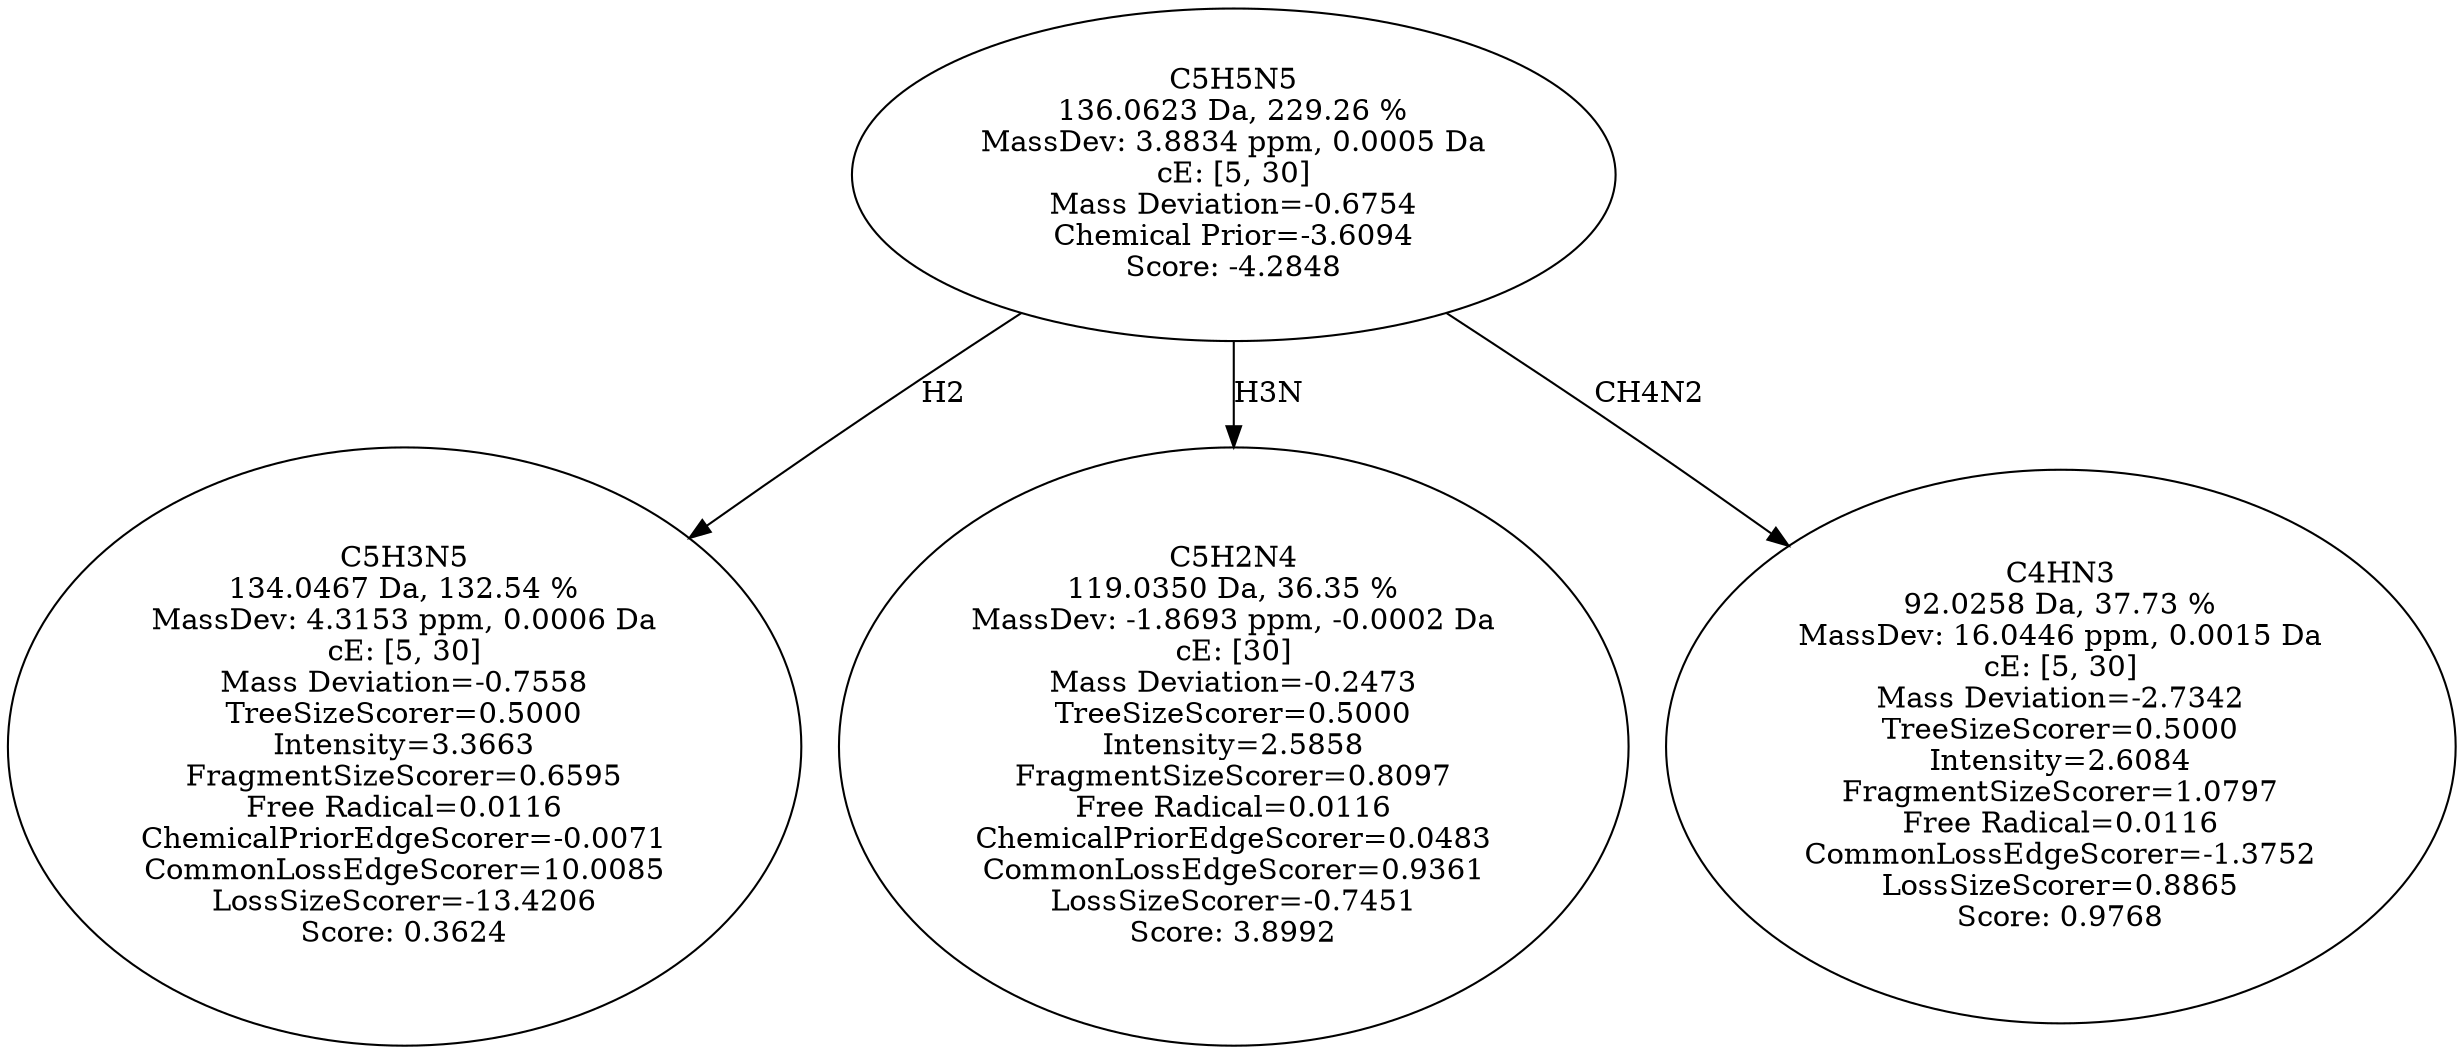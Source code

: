 strict digraph {
v1 [label="C5H3N5\n134.0467 Da, 132.54 %\nMassDev: 4.3153 ppm, 0.0006 Da\ncE: [5, 30]\nMass Deviation=-0.7558\nTreeSizeScorer=0.5000\nIntensity=3.3663\nFragmentSizeScorer=0.6595\nFree Radical=0.0116\nChemicalPriorEdgeScorer=-0.0071\nCommonLossEdgeScorer=10.0085\nLossSizeScorer=-13.4206\nScore: 0.3624"];
v2 [label="C5H2N4\n119.0350 Da, 36.35 %\nMassDev: -1.8693 ppm, -0.0002 Da\ncE: [30]\nMass Deviation=-0.2473\nTreeSizeScorer=0.5000\nIntensity=2.5858\nFragmentSizeScorer=0.8097\nFree Radical=0.0116\nChemicalPriorEdgeScorer=0.0483\nCommonLossEdgeScorer=0.9361\nLossSizeScorer=-0.7451\nScore: 3.8992"];
v3 [label="C4HN3\n92.0258 Da, 37.73 %\nMassDev: 16.0446 ppm, 0.0015 Da\ncE: [5, 30]\nMass Deviation=-2.7342\nTreeSizeScorer=0.5000\nIntensity=2.6084\nFragmentSizeScorer=1.0797\nFree Radical=0.0116\nCommonLossEdgeScorer=-1.3752\nLossSizeScorer=0.8865\nScore: 0.9768"];
v4 [label="C5H5N5\n136.0623 Da, 229.26 %\nMassDev: 3.8834 ppm, 0.0005 Da\ncE: [5, 30]\nMass Deviation=-0.6754\nChemical Prior=-3.6094\nScore: -4.2848"];
v4 -> v1 [label="H2"];
v4 -> v2 [label="H3N"];
v4 -> v3 [label="CH4N2"];
}